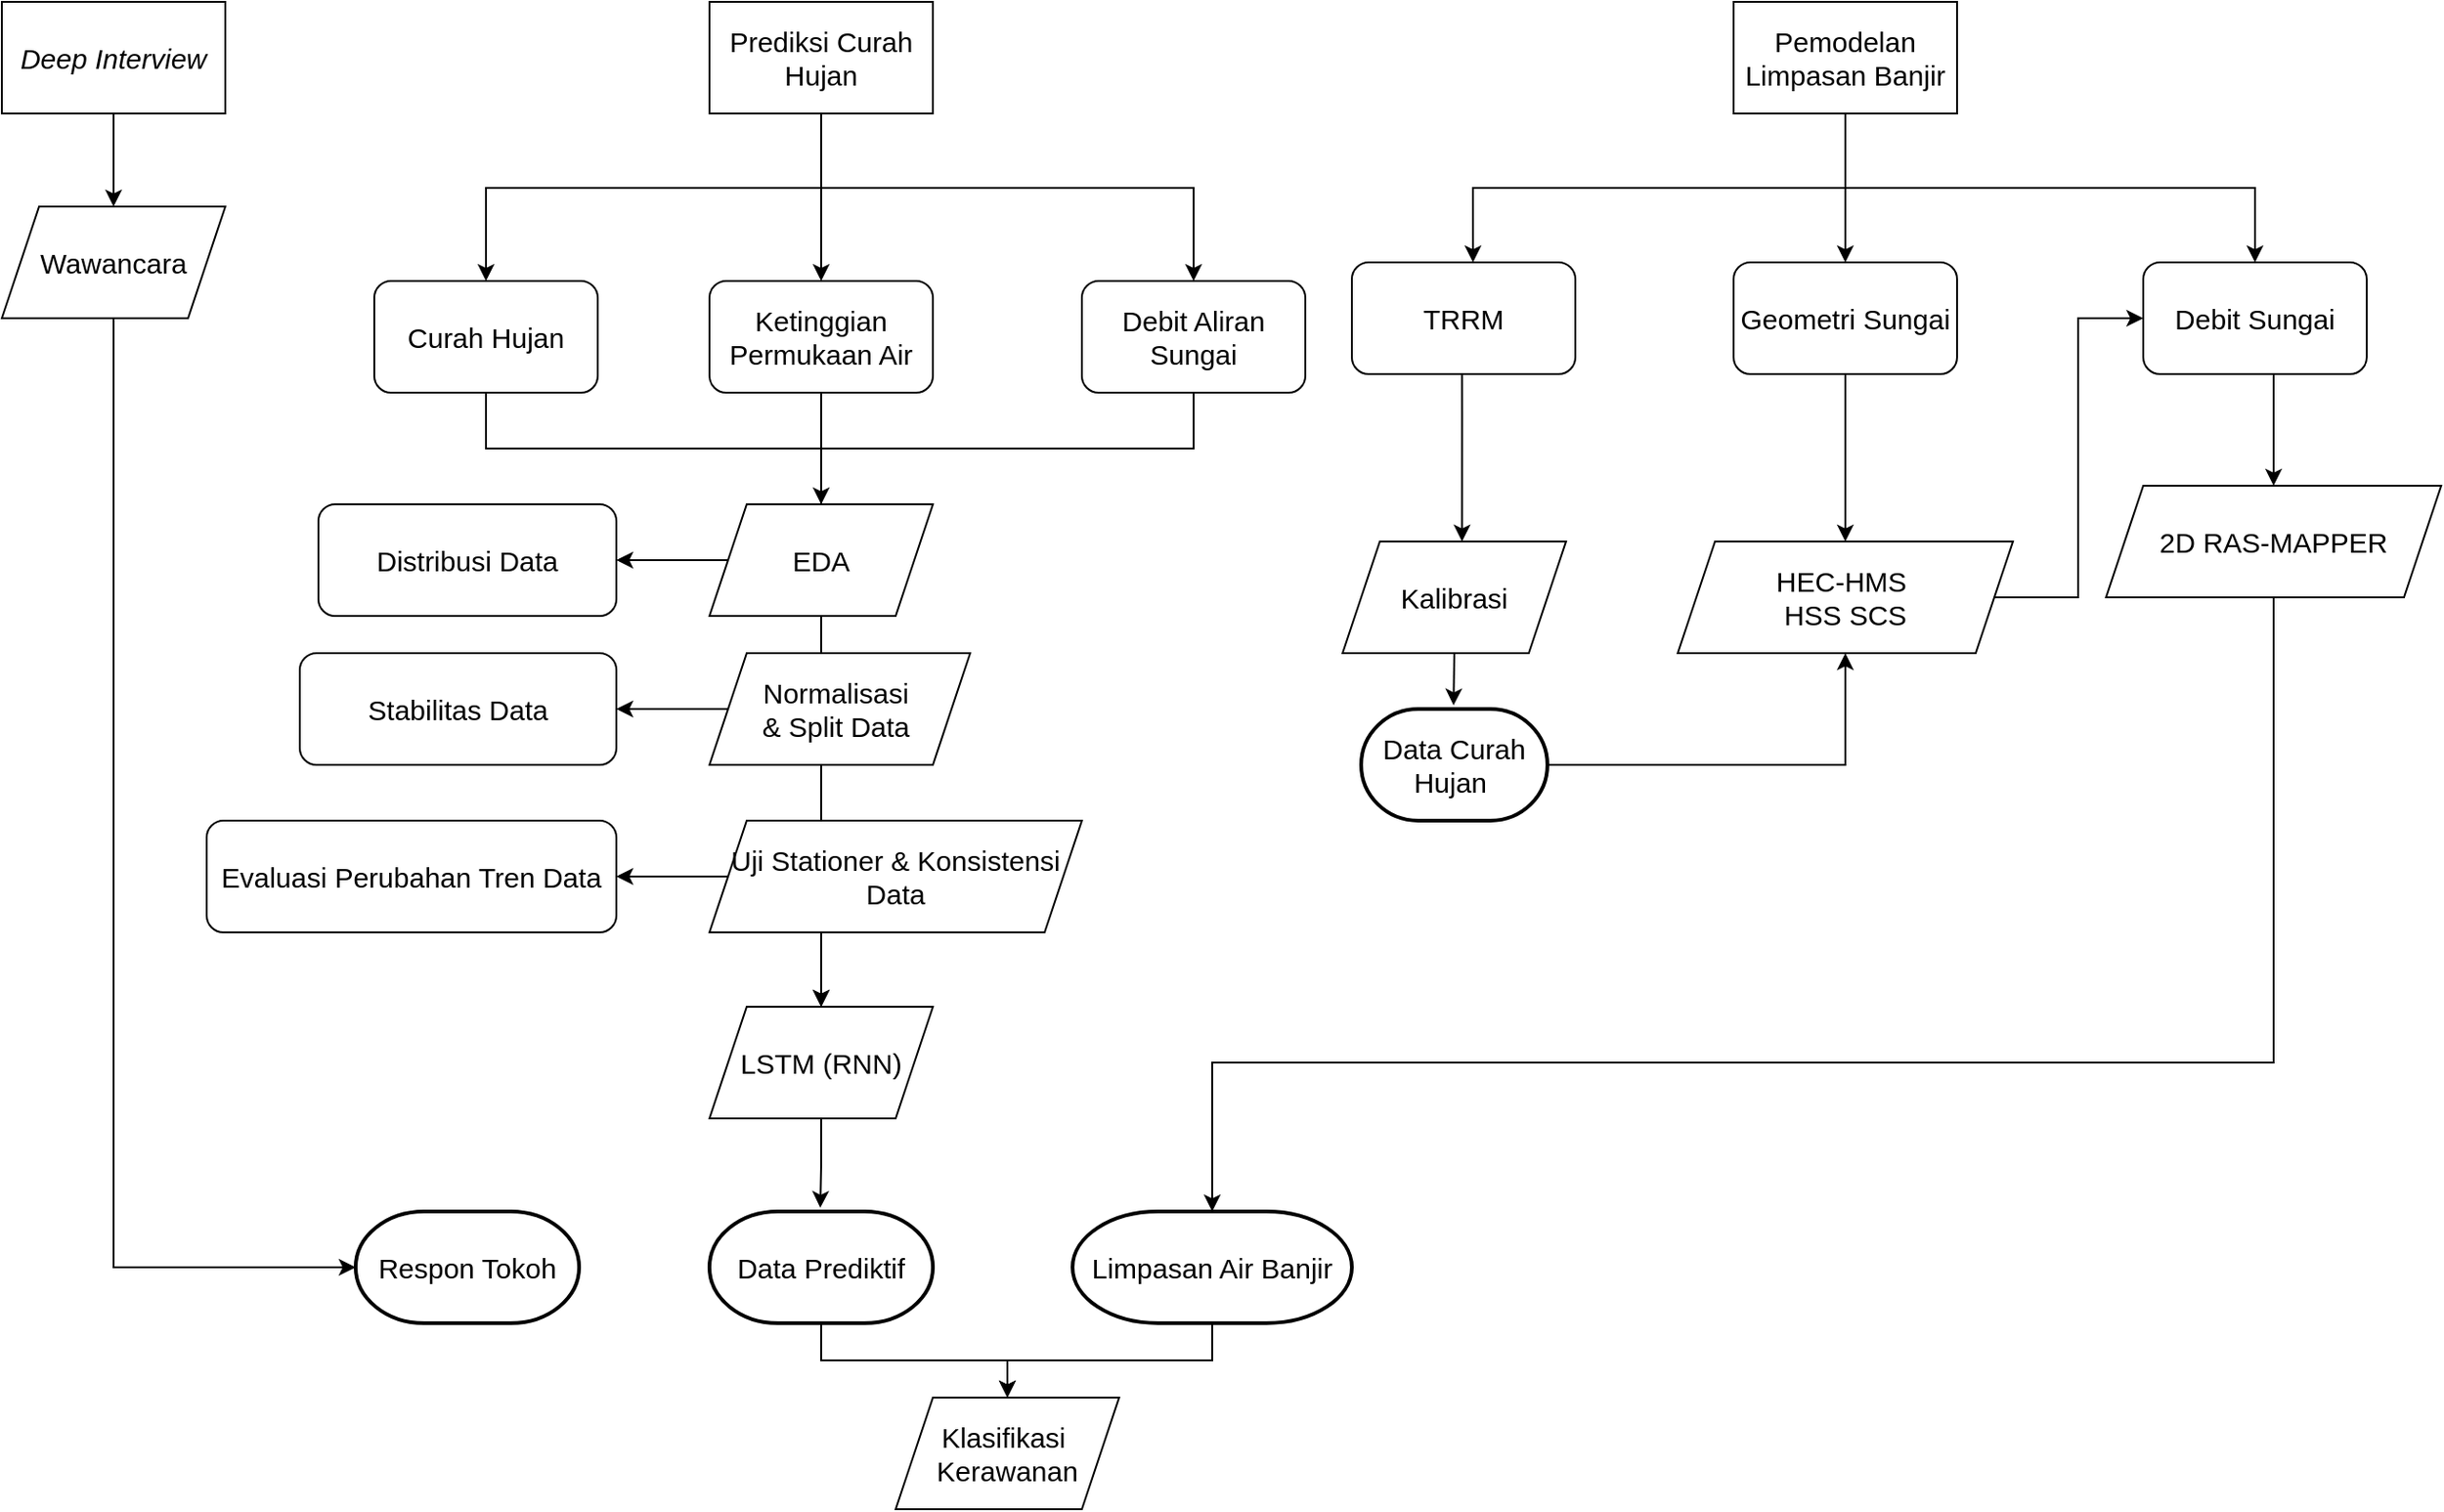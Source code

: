 <mxfile version="24.8.0">
  <diagram name="Page-1" id="rQX1YtQDC70RT5PG3sAJ">
    <mxGraphModel dx="2199" dy="740" grid="1" gridSize="10" guides="1" tooltips="1" connect="1" arrows="1" fold="1" page="1" pageScale="1" pageWidth="850" pageHeight="1100" math="0" shadow="0">
      <root>
        <mxCell id="0" />
        <mxCell id="1" parent="0" />
        <mxCell id="to3WtLk7SZaPc5Sqz7QV-4" value="" style="edgeStyle=orthogonalEdgeStyle;rounded=0;orthogonalLoop=1;jettySize=auto;html=1;exitX=0.5;exitY=1;exitDx=0;exitDy=0;entryX=0.5;entryY=0;entryDx=0;entryDy=0;fontSize=15;" parent="1" source="to3WtLk7SZaPc5Sqz7QV-1" target="to3WtLk7SZaPc5Sqz7QV-12" edge="1">
          <mxGeometry relative="1" as="geometry">
            <mxPoint x="-100" y="270" as="targetPoint" />
            <Array as="points">
              <mxPoint y="230" />
              <mxPoint x="-180" y="230" />
            </Array>
          </mxGeometry>
        </mxCell>
        <mxCell id="to3WtLk7SZaPc5Sqz7QV-7" value="" style="edgeStyle=orthogonalEdgeStyle;rounded=0;orthogonalLoop=1;jettySize=auto;html=1;entryX=0.5;entryY=0;entryDx=0;entryDy=0;exitX=0.5;exitY=1;exitDx=0;exitDy=0;fontSize=15;" parent="1" source="to3WtLk7SZaPc5Sqz7QV-1" target="to3WtLk7SZaPc5Sqz7QV-13" edge="1">
          <mxGeometry relative="1" as="geometry">
            <mxPoint x="40.067" y="270" as="targetPoint" />
            <Array as="points">
              <mxPoint y="210" />
              <mxPoint y="210" />
            </Array>
          </mxGeometry>
        </mxCell>
        <mxCell id="to3WtLk7SZaPc5Sqz7QV-9" value="" style="edgeStyle=orthogonalEdgeStyle;rounded=0;orthogonalLoop=1;jettySize=auto;html=1;entryX=0.5;entryY=0;entryDx=0;entryDy=0;fontSize=15;" parent="1" target="to3WtLk7SZaPc5Sqz7QV-14" edge="1">
          <mxGeometry relative="1" as="geometry">
            <mxPoint y="190" as="sourcePoint" />
            <mxPoint x="200.067" y="270" as="targetPoint" />
            <Array as="points">
              <mxPoint y="230" />
              <mxPoint x="200" y="230" />
            </Array>
          </mxGeometry>
        </mxCell>
        <mxCell id="to3WtLk7SZaPc5Sqz7QV-1" value="Prediksi Curah Hujan" style="rounded=0;whiteSpace=wrap;html=1;fontSize=15;" parent="1" vertex="1">
          <mxGeometry x="-60" y="130" width="120" height="60" as="geometry" />
        </mxCell>
        <mxCell id="to3WtLk7SZaPc5Sqz7QV-11" value="TRRM" style="rounded=1;whiteSpace=wrap;html=1;fontSize=15;" parent="1" vertex="1">
          <mxGeometry x="285" y="270" width="120" height="60" as="geometry" />
        </mxCell>
        <mxCell id="to3WtLk7SZaPc5Sqz7QV-12" value="Curah Hujan" style="rounded=1;whiteSpace=wrap;html=1;fontSize=15;" parent="1" vertex="1">
          <mxGeometry x="-240" y="280" width="120" height="60" as="geometry" />
        </mxCell>
        <mxCell id="to3WtLk7SZaPc5Sqz7QV-13" value="Ketinggian Permukaan Air" style="rounded=1;whiteSpace=wrap;html=1;fontSize=15;" parent="1" vertex="1">
          <mxGeometry x="-60" y="280" width="120" height="60" as="geometry" />
        </mxCell>
        <mxCell id="to3WtLk7SZaPc5Sqz7QV-14" value="Debit Aliran Sungai" style="rounded=1;whiteSpace=wrap;html=1;fontSize=15;" parent="1" vertex="1">
          <mxGeometry x="140" y="280" width="120" height="60" as="geometry" />
        </mxCell>
        <mxCell id="to3WtLk7SZaPc5Sqz7QV-17" value="" style="edgeStyle=orthogonalEdgeStyle;rounded=0;orthogonalLoop=1;jettySize=auto;html=1;exitX=0.5;exitY=1;exitDx=0;exitDy=0;entryX=0.5;entryY=0;entryDx=0;entryDy=0;entryPerimeter=0;fontSize=15;" parent="1" source="to3WtLk7SZaPc5Sqz7QV-12" edge="1">
          <mxGeometry relative="1" as="geometry">
            <mxPoint x="60" y="400" as="sourcePoint" />
            <mxPoint y="670" as="targetPoint" />
            <Array as="points">
              <mxPoint x="-180" y="370" />
              <mxPoint y="370" />
            </Array>
          </mxGeometry>
        </mxCell>
        <mxCell id="to3WtLk7SZaPc5Sqz7QV-18" value="" style="edgeStyle=orthogonalEdgeStyle;rounded=0;orthogonalLoop=1;jettySize=auto;html=1;exitX=0.5;exitY=1;exitDx=0;exitDy=0;entryX=0.5;entryY=0;entryDx=0;entryDy=0;fontSize=15;" parent="1" source="to3WtLk7SZaPc5Sqz7QV-13" target="vjmSQW3fSpuoPHMXwD8e-6" edge="1">
          <mxGeometry relative="1" as="geometry">
            <mxPoint x="-170" y="390" as="sourcePoint" />
            <mxPoint y="670" as="targetPoint" />
            <Array as="points" />
          </mxGeometry>
        </mxCell>
        <mxCell id="to3WtLk7SZaPc5Sqz7QV-22" value="EDA" style="shape=parallelogram;perimeter=parallelogramPerimeter;whiteSpace=wrap;html=1;fixedSize=1;fontSize=15;" parent="1" vertex="1">
          <mxGeometry x="-60" y="400" width="120" height="60" as="geometry" />
        </mxCell>
        <mxCell id="to3WtLk7SZaPc5Sqz7QV-23" value="Geometri Sungai" style="rounded=1;whiteSpace=wrap;html=1;fontSize=15;" parent="1" vertex="1">
          <mxGeometry x="490" y="270" width="120" height="60" as="geometry" />
        </mxCell>
        <mxCell id="to3WtLk7SZaPc5Sqz7QV-24" value="Debit Sungai" style="rounded=1;whiteSpace=wrap;html=1;fontSize=15;" parent="1" vertex="1">
          <mxGeometry x="710" y="270" width="120" height="60" as="geometry" />
        </mxCell>
        <mxCell id="to3WtLk7SZaPc5Sqz7QV-26" value="&lt;i style=&quot;font-size: 15px;&quot;&gt;Deep Interview&lt;/i&gt;" style="rounded=0;whiteSpace=wrap;html=1;fontSize=15;" parent="1" vertex="1">
          <mxGeometry x="-440" y="130" width="120" height="60" as="geometry" />
        </mxCell>
        <mxCell id="to3WtLk7SZaPc5Sqz7QV-29" value="Respon Tokoh" style="strokeWidth=2;html=1;shape=mxgraph.flowchart.terminator;whiteSpace=wrap;fontSize=15;" parent="1" vertex="1">
          <mxGeometry x="-250" y="780" width="120" height="60" as="geometry" />
        </mxCell>
        <mxCell id="to3WtLk7SZaPc5Sqz7QV-30" value="Pemodelan Limpasan Banjir" style="rounded=0;whiteSpace=wrap;html=1;fontSize=15;" parent="1" vertex="1">
          <mxGeometry x="490" y="130" width="120" height="60" as="geometry" />
        </mxCell>
        <mxCell id="to3WtLk7SZaPc5Sqz7QV-32" value="Kalibrasi" style="shape=parallelogram;perimeter=parallelogramPerimeter;whiteSpace=wrap;html=1;fixedSize=1;fontSize=15;" parent="1" vertex="1">
          <mxGeometry x="280" y="420" width="120" height="60" as="geometry" />
        </mxCell>
        <mxCell id="to3WtLk7SZaPc5Sqz7QV-33" value="" style="edgeStyle=orthogonalEdgeStyle;rounded=0;orthogonalLoop=1;jettySize=auto;html=1;entryX=0.5;entryY=0;entryDx=0;entryDy=0;exitX=0.5;exitY=1;exitDx=0;exitDy=0;fontSize=15;" parent="1" edge="1">
          <mxGeometry relative="1" as="geometry">
            <mxPoint x="344.17" y="330" as="sourcePoint" />
            <mxPoint x="344.17" y="420" as="targetPoint" />
            <Array as="points">
              <mxPoint x="344.17" y="350" />
              <mxPoint x="344.17" y="350" />
            </Array>
          </mxGeometry>
        </mxCell>
        <mxCell id="to3WtLk7SZaPc5Sqz7QV-37" value="" style="edgeStyle=orthogonalEdgeStyle;rounded=0;orthogonalLoop=1;jettySize=auto;html=1;exitX=0.5;exitY=1;exitDx=0;exitDy=0;fontSize=15;" parent="1" source="to3WtLk7SZaPc5Sqz7QV-14" edge="1">
          <mxGeometry relative="1" as="geometry">
            <mxPoint x="200" y="340" as="sourcePoint" />
            <mxPoint y="400" as="targetPoint" />
            <Array as="points">
              <mxPoint x="200" y="370" />
              <mxPoint y="370" />
            </Array>
          </mxGeometry>
        </mxCell>
        <mxCell id="to3WtLk7SZaPc5Sqz7QV-36" value="Normalisasi&amp;nbsp;&lt;div style=&quot;font-size: 15px;&quot;&gt;&amp;amp; Split Data&amp;nbsp;&lt;/div&gt;" style="shape=parallelogram;perimeter=parallelogramPerimeter;whiteSpace=wrap;html=1;fixedSize=1;fontSize=15;" parent="1" vertex="1">
          <mxGeometry x="-60" y="480" width="140" height="60" as="geometry" />
        </mxCell>
        <mxCell id="to3WtLk7SZaPc5Sqz7QV-38" value="Uji Stationer &amp;amp; Konsistensi&lt;div style=&quot;font-size: 15px;&quot;&gt;Data&lt;/div&gt;" style="shape=parallelogram;perimeter=parallelogramPerimeter;whiteSpace=wrap;html=1;fixedSize=1;fontSize=15;" parent="1" vertex="1">
          <mxGeometry x="-60" y="570" width="200" height="60" as="geometry" />
        </mxCell>
        <mxCell id="to3WtLk7SZaPc5Sqz7QV-39" value="Distribusi Data" style="rounded=1;whiteSpace=wrap;html=1;fontSize=15;" parent="1" vertex="1">
          <mxGeometry x="-270" y="400" width="160" height="60" as="geometry" />
        </mxCell>
        <mxCell id="to3WtLk7SZaPc5Sqz7QV-40" value="" style="edgeStyle=orthogonalEdgeStyle;rounded=0;orthogonalLoop=1;jettySize=auto;html=1;exitX=0;exitY=0.5;exitDx=0;exitDy=0;entryX=1;entryY=0.5;entryDx=0;entryDy=0;fontSize=15;" parent="1" source="to3WtLk7SZaPc5Sqz7QV-22" target="to3WtLk7SZaPc5Sqz7QV-39" edge="1">
          <mxGeometry relative="1" as="geometry">
            <mxPoint x="-240" y="480" as="sourcePoint" />
            <mxPoint x="-200" y="530" as="targetPoint" />
            <Array as="points">
              <mxPoint x="-100" y="430" />
              <mxPoint x="-100" y="430" />
            </Array>
          </mxGeometry>
        </mxCell>
        <mxCell id="to3WtLk7SZaPc5Sqz7QV-41" value="Stabilitas Data" style="rounded=1;whiteSpace=wrap;html=1;fontSize=15;" parent="1" vertex="1">
          <mxGeometry x="-280" y="480" width="170" height="60" as="geometry" />
        </mxCell>
        <mxCell id="to3WtLk7SZaPc5Sqz7QV-42" value="" style="edgeStyle=orthogonalEdgeStyle;rounded=0;orthogonalLoop=1;jettySize=auto;html=1;exitX=0;exitY=0.5;exitDx=0;exitDy=0;entryX=1;entryY=0.5;entryDx=0;entryDy=0;fontSize=15;" parent="1" target="to3WtLk7SZaPc5Sqz7QV-41" edge="1">
          <mxGeometry relative="1" as="geometry">
            <mxPoint x="-50" y="510" as="sourcePoint" />
            <mxPoint x="-200" y="610" as="targetPoint" />
            <Array as="points">
              <mxPoint x="-100" y="510" />
              <mxPoint x="-100" y="510" />
            </Array>
          </mxGeometry>
        </mxCell>
        <mxCell id="to3WtLk7SZaPc5Sqz7QV-43" value="Evaluasi Perubahan Tren Data" style="rounded=1;whiteSpace=wrap;html=1;fontSize=15;" parent="1" vertex="1">
          <mxGeometry x="-330" y="570" width="220" height="60" as="geometry" />
        </mxCell>
        <mxCell id="to3WtLk7SZaPc5Sqz7QV-44" value="" style="edgeStyle=orthogonalEdgeStyle;rounded=0;orthogonalLoop=1;jettySize=auto;html=1;exitX=0;exitY=0.5;exitDx=0;exitDy=0;entryX=1;entryY=0.5;entryDx=0;entryDy=0;fontSize=15;" parent="1" target="to3WtLk7SZaPc5Sqz7QV-43" edge="1">
          <mxGeometry relative="1" as="geometry">
            <mxPoint x="-50" y="600" as="sourcePoint" />
            <mxPoint x="-200" y="700" as="targetPoint" />
            <Array as="points">
              <mxPoint x="-100" y="600" />
              <mxPoint x="-100" y="600" />
            </Array>
          </mxGeometry>
        </mxCell>
        <mxCell id="to3WtLk7SZaPc5Sqz7QV-45" value="" style="edgeStyle=orthogonalEdgeStyle;rounded=0;orthogonalLoop=1;jettySize=auto;html=1;entryX=0.5;entryY=0;entryDx=0;entryDy=0;exitX=0.5;exitY=1;exitDx=0;exitDy=0;fontSize=15;" parent="1" source="to3WtLk7SZaPc5Sqz7QV-30" target="to3WtLk7SZaPc5Sqz7QV-24" edge="1">
          <mxGeometry relative="1" as="geometry">
            <mxPoint x="540" y="190" as="sourcePoint" />
            <mxPoint x="740" y="280" as="targetPoint" />
            <Array as="points">
              <mxPoint x="550" y="230" />
              <mxPoint x="770" y="230" />
            </Array>
          </mxGeometry>
        </mxCell>
        <mxCell id="to3WtLk7SZaPc5Sqz7QV-46" value="" style="edgeStyle=orthogonalEdgeStyle;rounded=0;orthogonalLoop=1;jettySize=auto;html=1;entryX=0.5;entryY=0;entryDx=0;entryDy=0;fontSize=15;" parent="1" target="to3WtLk7SZaPc5Sqz7QV-23" edge="1">
          <mxGeometry relative="1" as="geometry">
            <mxPoint x="550" y="190" as="sourcePoint" />
            <mxPoint x="710" y="280" as="targetPoint" />
            <Array as="points">
              <mxPoint x="550" y="240" />
              <mxPoint x="550" y="240" />
            </Array>
          </mxGeometry>
        </mxCell>
        <mxCell id="to3WtLk7SZaPc5Sqz7QV-47" value="" style="edgeStyle=orthogonalEdgeStyle;rounded=0;orthogonalLoop=1;jettySize=auto;html=1;entryX=0.542;entryY=0;entryDx=0;entryDy=0;exitX=0.5;exitY=1;exitDx=0;exitDy=0;entryPerimeter=0;fontSize=15;" parent="1" edge="1" target="to3WtLk7SZaPc5Sqz7QV-11" source="to3WtLk7SZaPc5Sqz7QV-30">
          <mxGeometry relative="1" as="geometry">
            <mxPoint x="489.29" y="190" as="sourcePoint" />
            <mxPoint x="489.29" y="270" as="targetPoint" />
            <Array as="points">
              <mxPoint x="550" y="230" />
              <mxPoint x="350" y="230" />
            </Array>
          </mxGeometry>
        </mxCell>
        <mxCell id="vjmSQW3fSpuoPHMXwD8e-1" value="" style="edgeStyle=orthogonalEdgeStyle;rounded=0;orthogonalLoop=1;jettySize=auto;html=1;exitX=0.5;exitY=1;exitDx=0;exitDy=0;entryX=0.5;entryY=0;entryDx=0;entryDy=0;fontSize=15;" edge="1" parent="1" source="to3WtLk7SZaPc5Sqz7QV-23" target="vjmSQW3fSpuoPHMXwD8e-2">
          <mxGeometry relative="1" as="geometry">
            <mxPoint x="414.17" y="340" as="sourcePoint" />
            <mxPoint x="550" y="420" as="targetPoint" />
            <Array as="points" />
          </mxGeometry>
        </mxCell>
        <mxCell id="vjmSQW3fSpuoPHMXwD8e-2" value="HEC-HMS&amp;nbsp;&lt;div style=&quot;font-size: 15px;&quot;&gt;HSS SCS&lt;/div&gt;" style="shape=parallelogram;perimeter=parallelogramPerimeter;whiteSpace=wrap;html=1;fixedSize=1;fontSize=15;" vertex="1" parent="1">
          <mxGeometry x="460" y="420" width="180" height="60" as="geometry" />
        </mxCell>
        <mxCell id="vjmSQW3fSpuoPHMXwD8e-3" value="" style="edgeStyle=orthogonalEdgeStyle;rounded=0;orthogonalLoop=1;jettySize=auto;html=1;exitX=1;exitY=0.5;exitDx=0;exitDy=0;entryX=0;entryY=0.5;entryDx=0;entryDy=0;fontSize=15;" edge="1" parent="1" source="vjmSQW3fSpuoPHMXwD8e-2" target="to3WtLk7SZaPc5Sqz7QV-24">
          <mxGeometry relative="1" as="geometry">
            <mxPoint x="510" y="500" as="sourcePoint" />
            <mxPoint x="510" y="590" as="targetPoint" />
            <Array as="points" />
          </mxGeometry>
        </mxCell>
        <mxCell id="vjmSQW3fSpuoPHMXwD8e-17" value="" style="edgeStyle=orthogonalEdgeStyle;rounded=0;orthogonalLoop=1;jettySize=auto;html=1;exitX=0.5;exitY=1;exitDx=0;exitDy=0;fontSize=15;" edge="1" parent="1" source="vjmSQW3fSpuoPHMXwD8e-4" target="vjmSQW3fSpuoPHMXwD8e-16">
          <mxGeometry relative="1" as="geometry">
            <Array as="points">
              <mxPoint x="780" y="700" />
              <mxPoint x="210" y="700" />
            </Array>
          </mxGeometry>
        </mxCell>
        <mxCell id="vjmSQW3fSpuoPHMXwD8e-4" value="2D RAS-MAPPER" style="shape=parallelogram;perimeter=parallelogramPerimeter;whiteSpace=wrap;html=1;fixedSize=1;fontSize=15;" vertex="1" parent="1">
          <mxGeometry x="690" y="390" width="180" height="60" as="geometry" />
        </mxCell>
        <mxCell id="vjmSQW3fSpuoPHMXwD8e-5" value="" style="edgeStyle=orthogonalEdgeStyle;rounded=0;orthogonalLoop=1;jettySize=auto;html=1;exitX=0.5;exitY=1;exitDx=0;exitDy=0;entryX=0.5;entryY=0;entryDx=0;entryDy=0;fontSize=15;" edge="1" parent="1" source="to3WtLk7SZaPc5Sqz7QV-24" target="vjmSQW3fSpuoPHMXwD8e-4">
          <mxGeometry relative="1" as="geometry">
            <mxPoint x="640" y="460" as="sourcePoint" />
            <mxPoint x="720" y="310" as="targetPoint" />
            <Array as="points">
              <mxPoint x="780" y="330" />
            </Array>
          </mxGeometry>
        </mxCell>
        <mxCell id="vjmSQW3fSpuoPHMXwD8e-6" value="LSTM (RNN)" style="shape=parallelogram;perimeter=parallelogramPerimeter;whiteSpace=wrap;html=1;fixedSize=1;fontSize=15;" vertex="1" parent="1">
          <mxGeometry x="-60" y="670" width="120" height="60" as="geometry" />
        </mxCell>
        <mxCell id="vjmSQW3fSpuoPHMXwD8e-7" value="" style="edgeStyle=orthogonalEdgeStyle;rounded=0;orthogonalLoop=1;jettySize=auto;html=1;entryX=0;entryY=0.5;entryDx=0;entryDy=0;exitX=0.5;exitY=1;exitDx=0;exitDy=0;entryPerimeter=0;fontSize=15;" edge="1" parent="1" source="vjmSQW3fSpuoPHMXwD8e-8" target="to3WtLk7SZaPc5Sqz7QV-29">
          <mxGeometry relative="1" as="geometry">
            <mxPoint x="-369.94" y="300" as="targetPoint" />
            <Array as="points">
              <mxPoint x="-380" y="810" />
            </Array>
            <mxPoint x="-369.94" y="210" as="sourcePoint" />
          </mxGeometry>
        </mxCell>
        <mxCell id="vjmSQW3fSpuoPHMXwD8e-9" value="" style="edgeStyle=orthogonalEdgeStyle;rounded=0;orthogonalLoop=1;jettySize=auto;html=1;entryX=0.5;entryY=0;entryDx=0;entryDy=0;exitX=0.5;exitY=1;exitDx=0;exitDy=0;entryPerimeter=0;fontSize=15;" edge="1" parent="1" source="to3WtLk7SZaPc5Sqz7QV-26" target="vjmSQW3fSpuoPHMXwD8e-8">
          <mxGeometry relative="1" as="geometry">
            <mxPoint x="-375" y="350" as="targetPoint" />
            <Array as="points" />
            <mxPoint x="-380" y="190" as="sourcePoint" />
          </mxGeometry>
        </mxCell>
        <mxCell id="vjmSQW3fSpuoPHMXwD8e-8" value="Wawancara" style="shape=parallelogram;perimeter=parallelogramPerimeter;whiteSpace=wrap;html=1;fixedSize=1;fontSize=15;" vertex="1" parent="1">
          <mxGeometry x="-440" y="240" width="120" height="60" as="geometry" />
        </mxCell>
        <mxCell id="vjmSQW3fSpuoPHMXwD8e-10" value="Data Prediktif" style="strokeWidth=2;html=1;shape=mxgraph.flowchart.terminator;whiteSpace=wrap;fontSize=15;" vertex="1" parent="1">
          <mxGeometry x="-60" y="780" width="120" height="60" as="geometry" />
        </mxCell>
        <mxCell id="vjmSQW3fSpuoPHMXwD8e-11" value="" style="edgeStyle=orthogonalEdgeStyle;rounded=0;orthogonalLoop=1;jettySize=auto;html=1;exitX=0.5;exitY=1;exitDx=0;exitDy=0;entryX=0.496;entryY=-0.033;entryDx=0;entryDy=0;entryPerimeter=0;fontSize=15;" edge="1" parent="1" source="vjmSQW3fSpuoPHMXwD8e-6" target="vjmSQW3fSpuoPHMXwD8e-10">
          <mxGeometry relative="1" as="geometry">
            <mxPoint y="780" as="targetPoint" />
            <Array as="points" />
            <mxPoint y="799.95" as="sourcePoint" />
          </mxGeometry>
        </mxCell>
        <mxCell id="vjmSQW3fSpuoPHMXwD8e-14" value="Data Curah Hujan&amp;nbsp;" style="strokeWidth=2;html=1;shape=mxgraph.flowchart.terminator;whiteSpace=wrap;fontSize=15;" vertex="1" parent="1">
          <mxGeometry x="290" y="510" width="100" height="60" as="geometry" />
        </mxCell>
        <mxCell id="vjmSQW3fSpuoPHMXwD8e-15" value="" style="edgeStyle=orthogonalEdgeStyle;rounded=0;orthogonalLoop=1;jettySize=auto;html=1;exitX=0.5;exitY=1;exitDx=0;exitDy=0;entryX=0.496;entryY=-0.033;entryDx=0;entryDy=0;entryPerimeter=0;fontSize=15;" edge="1" parent="1" target="vjmSQW3fSpuoPHMXwD8e-14" source="to3WtLk7SZaPc5Sqz7QV-32">
          <mxGeometry relative="1" as="geometry">
            <mxPoint x="340" y="545" as="targetPoint" />
            <Array as="points" />
            <mxPoint x="340" y="495" as="sourcePoint" />
          </mxGeometry>
        </mxCell>
        <mxCell id="vjmSQW3fSpuoPHMXwD8e-16" value="Limpasan Air Banjir" style="strokeWidth=2;html=1;shape=mxgraph.flowchart.terminator;whiteSpace=wrap;fontSize=15;" vertex="1" parent="1">
          <mxGeometry x="135" y="780" width="150" height="60" as="geometry" />
        </mxCell>
        <mxCell id="vjmSQW3fSpuoPHMXwD8e-18" value="" style="edgeStyle=orthogonalEdgeStyle;rounded=0;orthogonalLoop=1;jettySize=auto;html=1;entryX=0.5;entryY=1;entryDx=0;entryDy=0;exitX=1;exitY=0.5;exitDx=0;exitDy=0;exitPerimeter=0;fontSize=15;" edge="1" parent="1" source="vjmSQW3fSpuoPHMXwD8e-14" target="vjmSQW3fSpuoPHMXwD8e-2">
          <mxGeometry relative="1" as="geometry">
            <mxPoint x="510" y="530" as="sourcePoint" />
            <mxPoint x="510" y="620" as="targetPoint" />
            <Array as="points">
              <mxPoint x="550" y="540" />
            </Array>
          </mxGeometry>
        </mxCell>
        <mxCell id="vjmSQW3fSpuoPHMXwD8e-19" value="" style="edgeStyle=orthogonalEdgeStyle;rounded=0;orthogonalLoop=1;jettySize=auto;html=1;exitX=0.5;exitY=1;exitDx=0;exitDy=0;exitPerimeter=0;entryX=0.5;entryY=0;entryDx=0;entryDy=0;fontSize=15;" edge="1" parent="1" source="vjmSQW3fSpuoPHMXwD8e-10" target="vjmSQW3fSpuoPHMXwD8e-21">
          <mxGeometry relative="1" as="geometry">
            <mxPoint x="80" y="930" as="sourcePoint" />
            <mxPoint x="100" y="880" as="targetPoint" />
          </mxGeometry>
        </mxCell>
        <mxCell id="vjmSQW3fSpuoPHMXwD8e-20" value="" style="edgeStyle=orthogonalEdgeStyle;rounded=0;orthogonalLoop=1;jettySize=auto;html=1;exitX=0.5;exitY=1;exitDx=0;exitDy=0;exitPerimeter=0;entryX=0.5;entryY=0;entryDx=0;entryDy=0;fontSize=15;" edge="1" parent="1" source="vjmSQW3fSpuoPHMXwD8e-16" target="vjmSQW3fSpuoPHMXwD8e-21">
          <mxGeometry relative="1" as="geometry">
            <mxPoint x="110" y="860" as="sourcePoint" />
            <mxPoint x="100" y="880" as="targetPoint" />
          </mxGeometry>
        </mxCell>
        <mxCell id="vjmSQW3fSpuoPHMXwD8e-21" value="Klasifikasi&amp;nbsp;&lt;div style=&quot;font-size: 15px;&quot;&gt;Kerawanan&lt;/div&gt;" style="shape=parallelogram;perimeter=parallelogramPerimeter;whiteSpace=wrap;html=1;fixedSize=1;fontSize=15;" vertex="1" parent="1">
          <mxGeometry x="40" y="880" width="120" height="60" as="geometry" />
        </mxCell>
      </root>
    </mxGraphModel>
  </diagram>
</mxfile>
